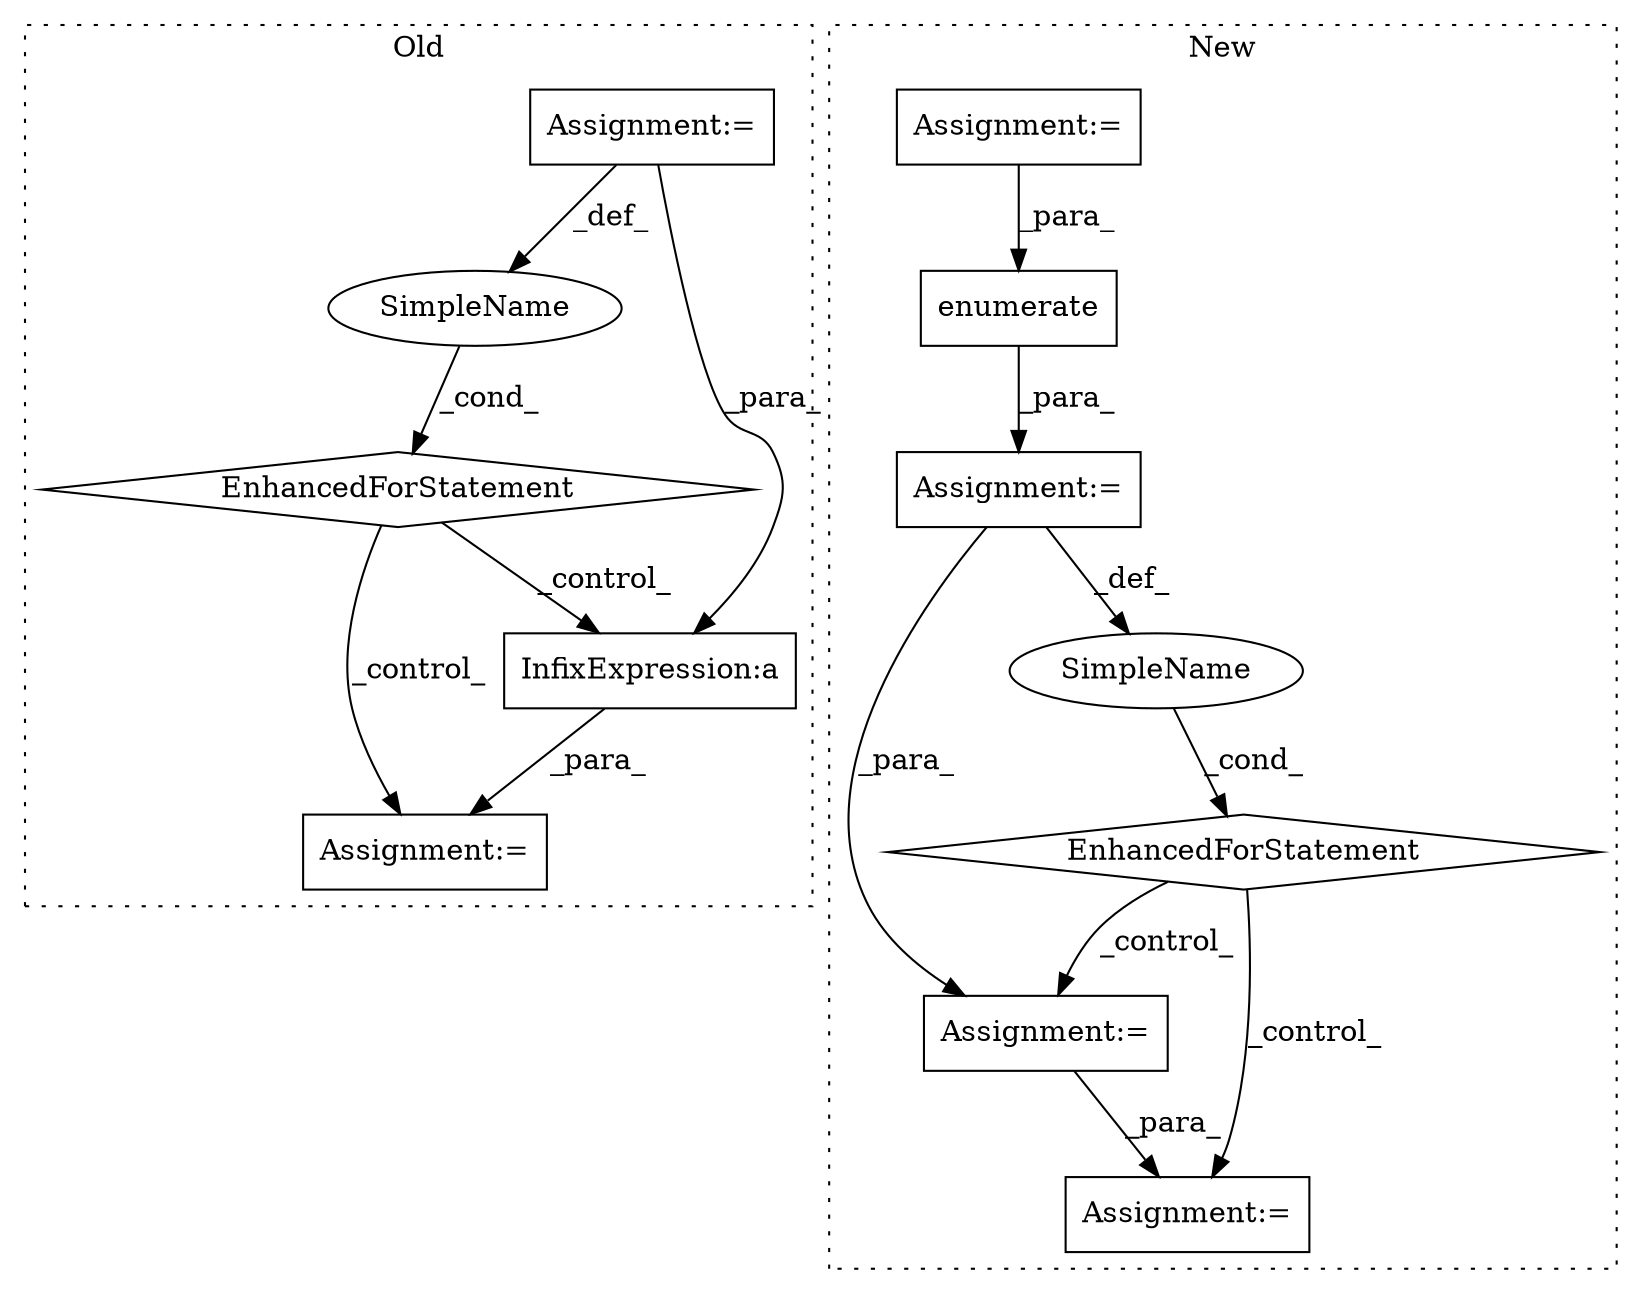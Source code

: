 digraph G {
subgraph cluster0 {
1 [label="EnhancedForStatement" a="70" s="3961,4030" l="53,2" shape="diamond"];
3 [label="Assignment:=" a="7" s="3961,4030" l="53,2" shape="box"];
6 [label="Assignment:=" a="7" s="4317" l="1" shape="box"];
7 [label="SimpleName" a="42" s="4018" l="1" shape="ellipse"];
10 [label="InfixExpression:a" a="27" s="4404" l="3" shape="box"];
label = "Old";
style="dotted";
}
subgraph cluster1 {
2 [label="enumerate" a="32" s="3394,3413" l="10,1" shape="box"];
4 [label="Assignment:=" a="7" s="3317,3414" l="69,2" shape="box"];
5 [label="EnhancedForStatement" a="70" s="3317,3414" l="69,2" shape="diamond"];
8 [label="Assignment:=" a="7" s="3442" l="2" shape="box"];
9 [label="SimpleName" a="42" s="3390" l="1" shape="ellipse"];
11 [label="Assignment:=" a="7" s="3514" l="2" shape="box"];
12 [label="Assignment:=" a="7" s="3163" l="1" shape="box"];
label = "New";
style="dotted";
}
1 -> 10 [label="_control_"];
1 -> 6 [label="_control_"];
2 -> 4 [label="_para_"];
3 -> 10 [label="_para_"];
3 -> 7 [label="_def_"];
4 -> 9 [label="_def_"];
4 -> 8 [label="_para_"];
5 -> 11 [label="_control_"];
5 -> 8 [label="_control_"];
7 -> 1 [label="_cond_"];
8 -> 11 [label="_para_"];
9 -> 5 [label="_cond_"];
10 -> 6 [label="_para_"];
12 -> 2 [label="_para_"];
}